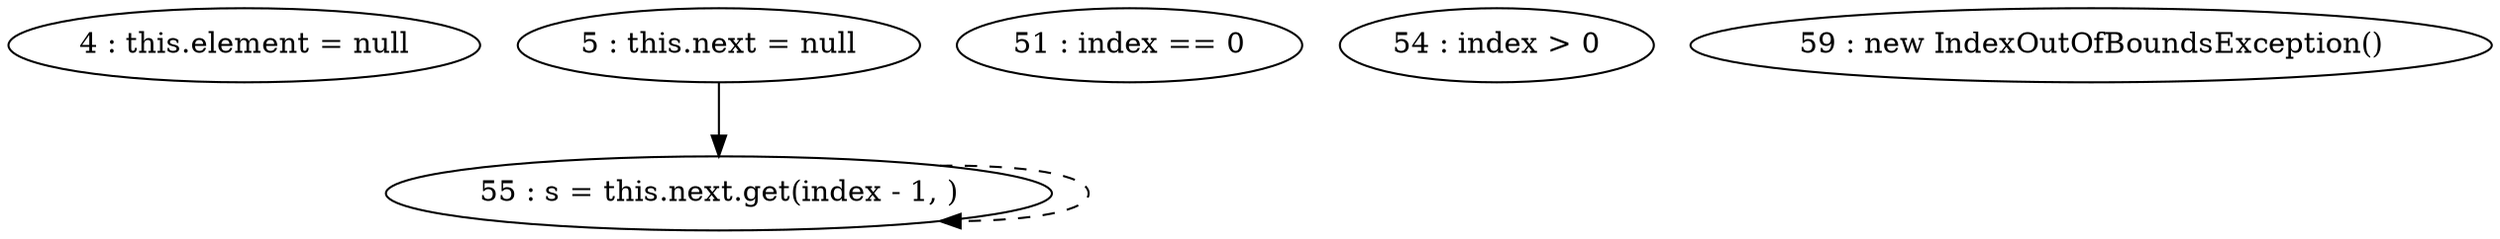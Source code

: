 digraph G {
"4 : this.element = null"
"5 : this.next = null"
"5 : this.next = null" -> "55 : s = this.next.get(index - 1, )"
"51 : index == 0"
"54 : index > 0"
"55 : s = this.next.get(index - 1, )"
"55 : s = this.next.get(index - 1, )" -> "55 : s = this.next.get(index - 1, )" [style=dashed]
"59 : new IndexOutOfBoundsException()"
}